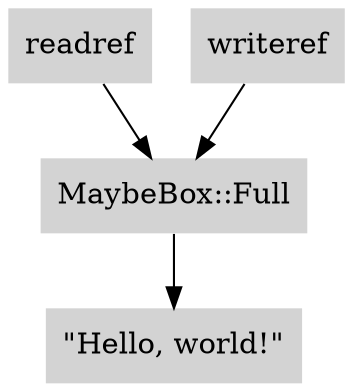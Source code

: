 digraph G {
    node[shape=plaintext style=filled]

    readref[label="readref"]
    writeref[label="writeref"]
    box[label="MaybeBox::Full"]
    str[label="\"Hello, world!\""]

    readref -> box -> str
    writeref -> box
}
